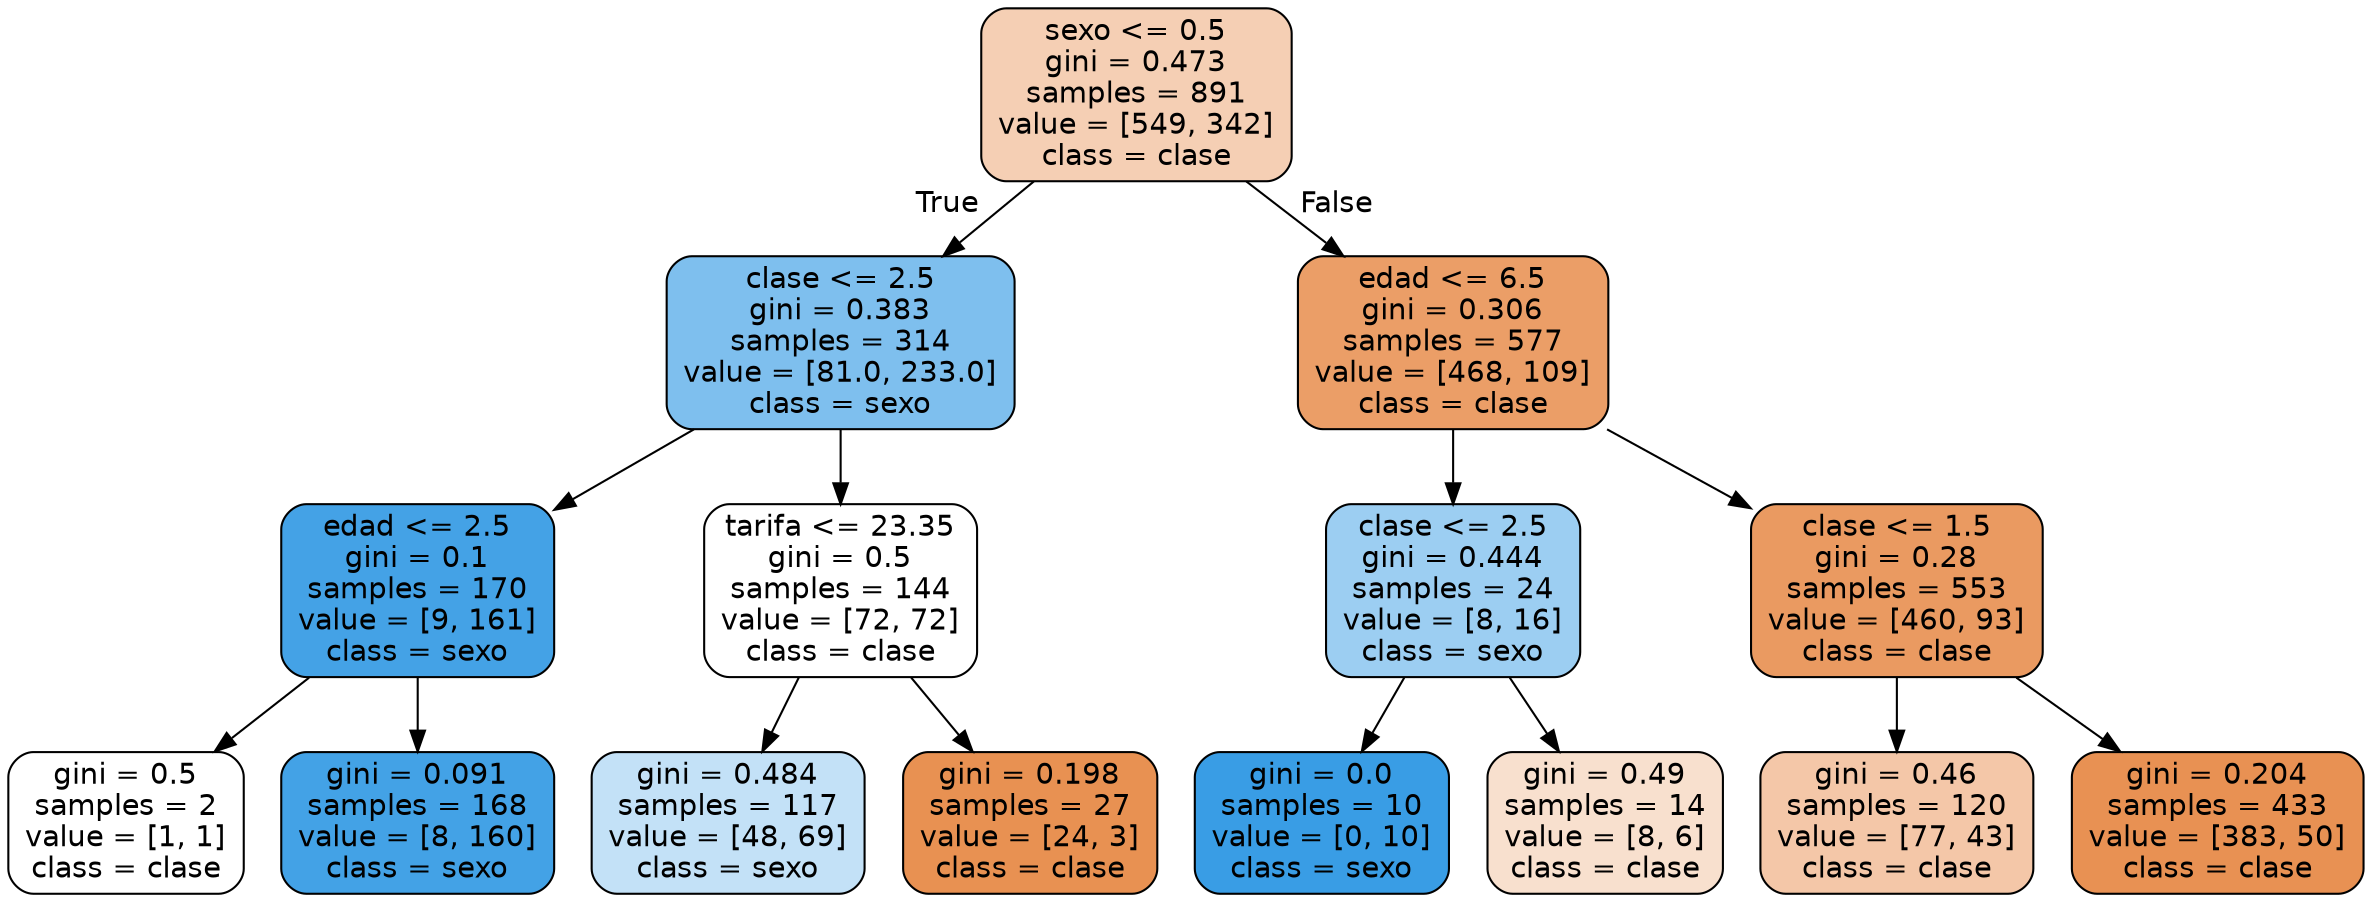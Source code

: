 digraph Tree {
node [shape=box, style="filled, rounded", color="black", fontname="helvetica"] ;
edge [fontname="helvetica"] ;
0 [label="sexo <= 0.5\ngini = 0.473\nsamples = 891\nvalue = [549, 342]\nclass = clase", fillcolor="#f5cfb4"] ;
1 [label="clase <= 2.5\ngini = 0.383\nsamples = 314\nvalue = [81.0, 233.0]\nclass = sexo", fillcolor="#7ebfee"] ;
0 -> 1 [labeldistance=2.5, labelangle=45, headlabel="True"] ;
2 [label="edad <= 2.5\ngini = 0.1\nsamples = 170\nvalue = [9, 161]\nclass = sexo", fillcolor="#44a2e6"] ;
1 -> 2 ;
3 [label="gini = 0.5\nsamples = 2\nvalue = [1, 1]\nclass = clase", fillcolor="#ffffff"] ;
2 -> 3 ;
4 [label="gini = 0.091\nsamples = 168\nvalue = [8, 160]\nclass = sexo", fillcolor="#43a2e6"] ;
2 -> 4 ;
5 [label="tarifa <= 23.35\ngini = 0.5\nsamples = 144\nvalue = [72, 72]\nclass = clase", fillcolor="#ffffff"] ;
1 -> 5 ;
6 [label="gini = 0.484\nsamples = 117\nvalue = [48, 69]\nclass = sexo", fillcolor="#c3e1f7"] ;
5 -> 6 ;
7 [label="gini = 0.198\nsamples = 27\nvalue = [24, 3]\nclass = clase", fillcolor="#e89152"] ;
5 -> 7 ;
8 [label="edad <= 6.5\ngini = 0.306\nsamples = 577\nvalue = [468, 109]\nclass = clase", fillcolor="#eb9e67"] ;
0 -> 8 [labeldistance=2.5, labelangle=-45, headlabel="False"] ;
9 [label="clase <= 2.5\ngini = 0.444\nsamples = 24\nvalue = [8, 16]\nclass = sexo", fillcolor="#9ccef2"] ;
8 -> 9 ;
10 [label="gini = 0.0\nsamples = 10\nvalue = [0, 10]\nclass = sexo", fillcolor="#399de5"] ;
9 -> 10 ;
11 [label="gini = 0.49\nsamples = 14\nvalue = [8, 6]\nclass = clase", fillcolor="#f8e0ce"] ;
9 -> 11 ;
12 [label="clase <= 1.5\ngini = 0.28\nsamples = 553\nvalue = [460, 93]\nclass = clase", fillcolor="#ea9a61"] ;
8 -> 12 ;
13 [label="gini = 0.46\nsamples = 120\nvalue = [77, 43]\nclass = clase", fillcolor="#f4c7a8"] ;
12 -> 13 ;
14 [label="gini = 0.204\nsamples = 433\nvalue = [383, 50]\nclass = clase", fillcolor="#e89153"] ;
12 -> 14 ;
}